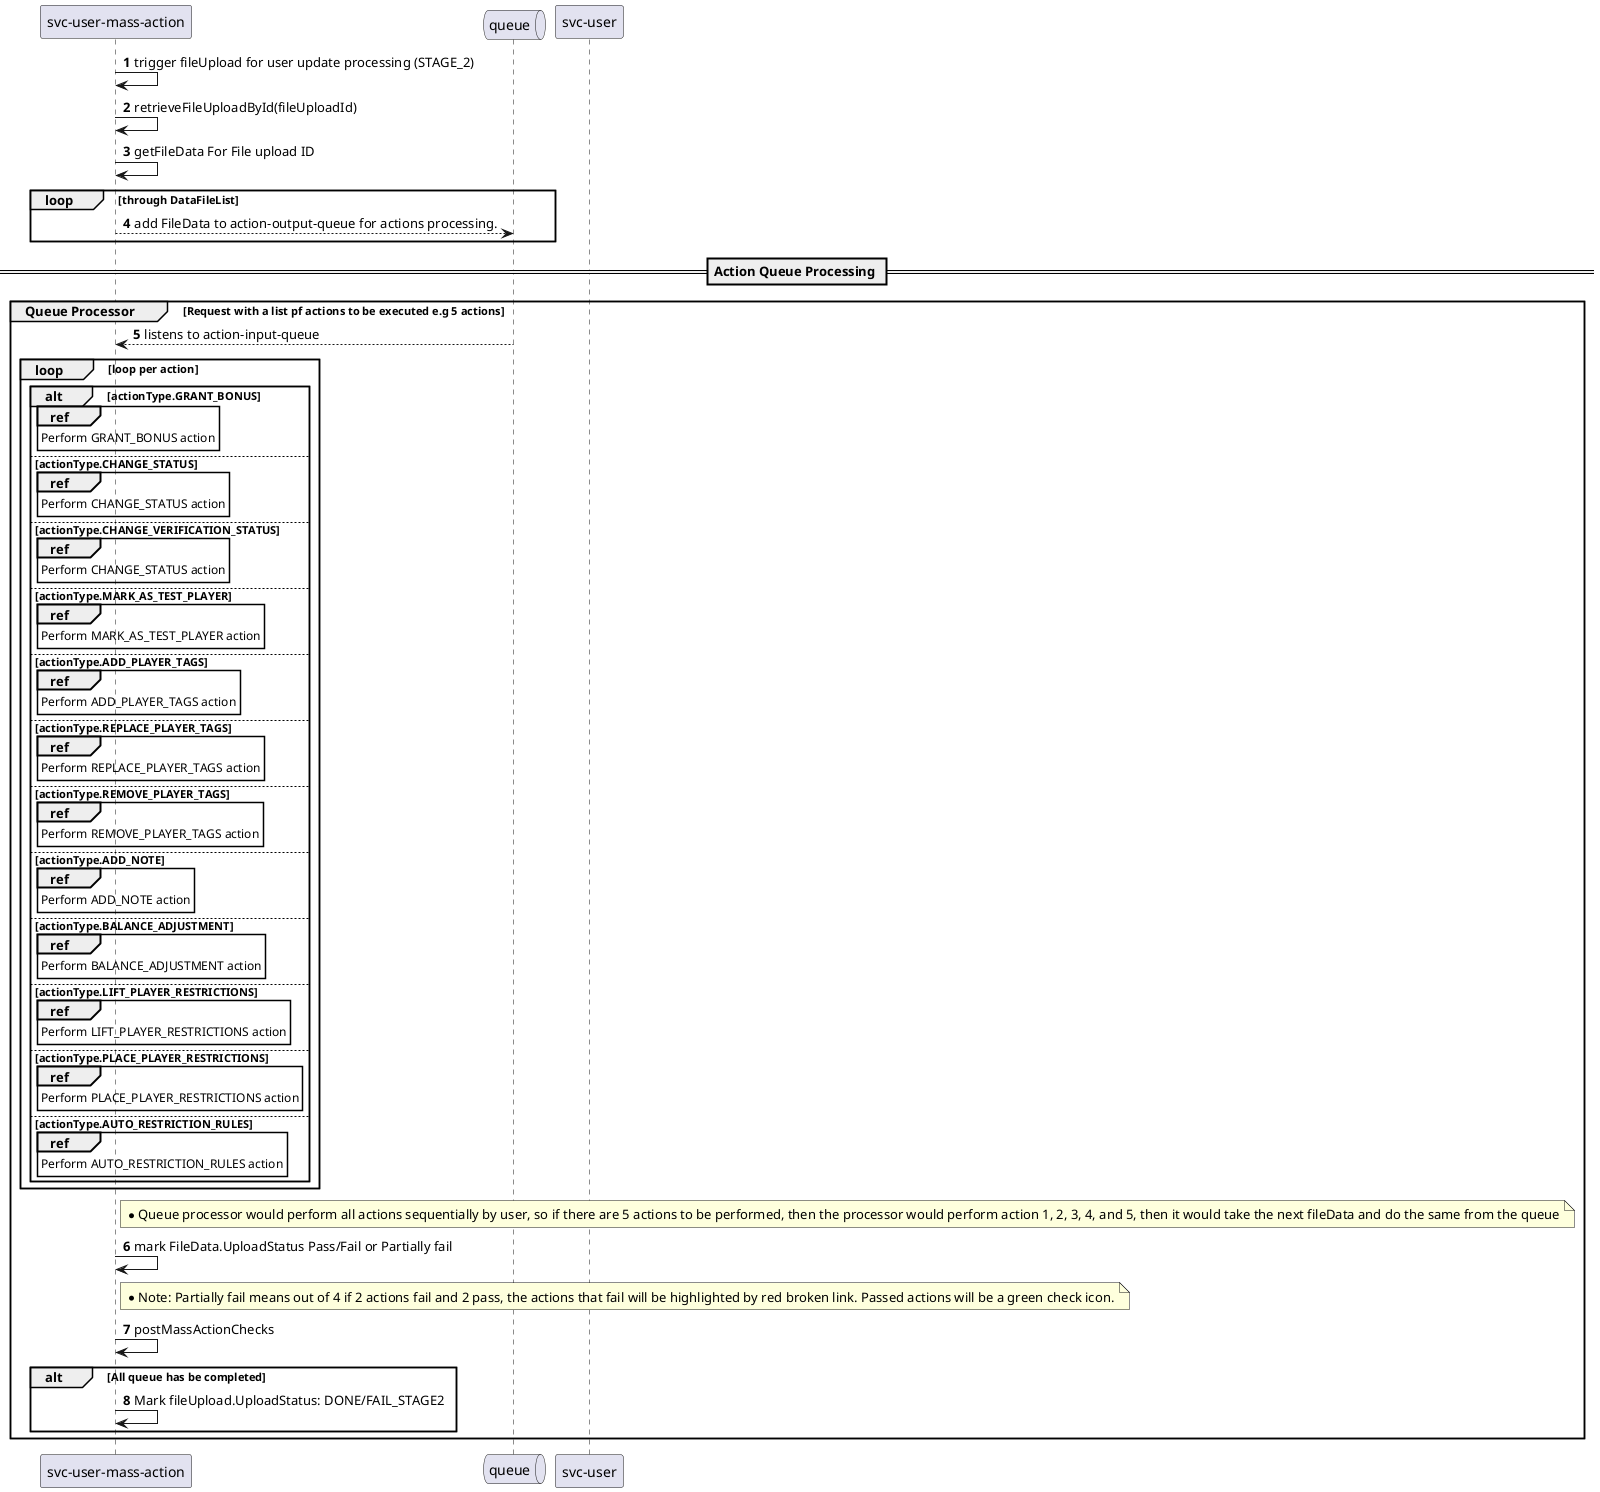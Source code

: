 .User Mass Validation Stage 2
[plantuml]
----
@startuml
'https://plantuml.com/sequence-diagram

participant  "svc-user-mass-action" as usermassaction
queue queue
participant "svc-user" as user

autonumber

usermassaction->usermassaction: trigger fileUpload for user update processing (STAGE_2)
usermassaction->usermassaction: retrieveFileUploadById(fileUploadId)
usermassaction->usermassaction: getFileData For File upload ID



loop through DataFileList
usermassaction-->queue: add FileData to action-output-queue for actions processing.
end


== Action Queue Processing ==
group Queue Processor [Request with a list pf actions to be executed e.g 5 actions]
 queue-->usermassaction: listens to action-input-queue
 loop loop per action
     alt  actionType.GRANT_BONUS
            ref over usermassaction: Perform GRANT_BONUS action
        else actionType.CHANGE_STATUS
            ref over usermassaction: Perform CHANGE_STATUS action
        else actionType.CHANGE_VERIFICATION_STATUS
            ref over usermassaction: Perform CHANGE_STATUS action
        else actionType.MARK_AS_TEST_PLAYER
            ref over usermassaction: Perform MARK_AS_TEST_PLAYER action
        else actionType.ADD_PLAYER_TAGS
            ref over usermassaction: Perform ADD_PLAYER_TAGS action
        else actionType.REPLACE_PLAYER_TAGS
            ref over usermassaction: Perform REPLACE_PLAYER_TAGS action
        else actionType.REMOVE_PLAYER_TAGS
            ref over usermassaction: Perform REMOVE_PLAYER_TAGS action
        else actionType.ADD_NOTE
            ref over usermassaction: Perform ADD_NOTE action
        else actionType.BALANCE_ADJUSTMENT
            ref over usermassaction: Perform BALANCE_ADJUSTMENT action
        else actionType.LIFT_PLAYER_RESTRICTIONS
            ref over usermassaction: Perform LIFT_PLAYER_RESTRICTIONS action
        else actionType.PLACE_PLAYER_RESTRICTIONS
            ref over usermassaction: Perform PLACE_PLAYER_RESTRICTIONS action
        else actionType.AUTO_RESTRICTION_RULES
            ref over usermassaction: Perform AUTO_RESTRICTION_RULES action
     end
 end
note right of usermassaction
    * Queue processor would perform all actions sequentially by user, so if there are 5 actions to be performed, then the processor would perform action 1, 2, 3, 4, and 5, then it would take the next fileData and do the same from the queue
end note
usermassaction->usermassaction: mark FileData.UploadStatus Pass/Fail or Partially fail
note right of usermassaction
    * Note: Partially fail means out of 4 if 2 actions fail and 2 pass, the actions that fail will be highlighted by red broken link. Passed actions will be a green check icon.
end note
usermassaction->usermassaction: postMassActionChecks

alt All queue has be completed
usermassaction->usermassaction: Mark fileUpload.UploadStatus: DONE/FAIL_STAGE2
end
end

@enduml
----
